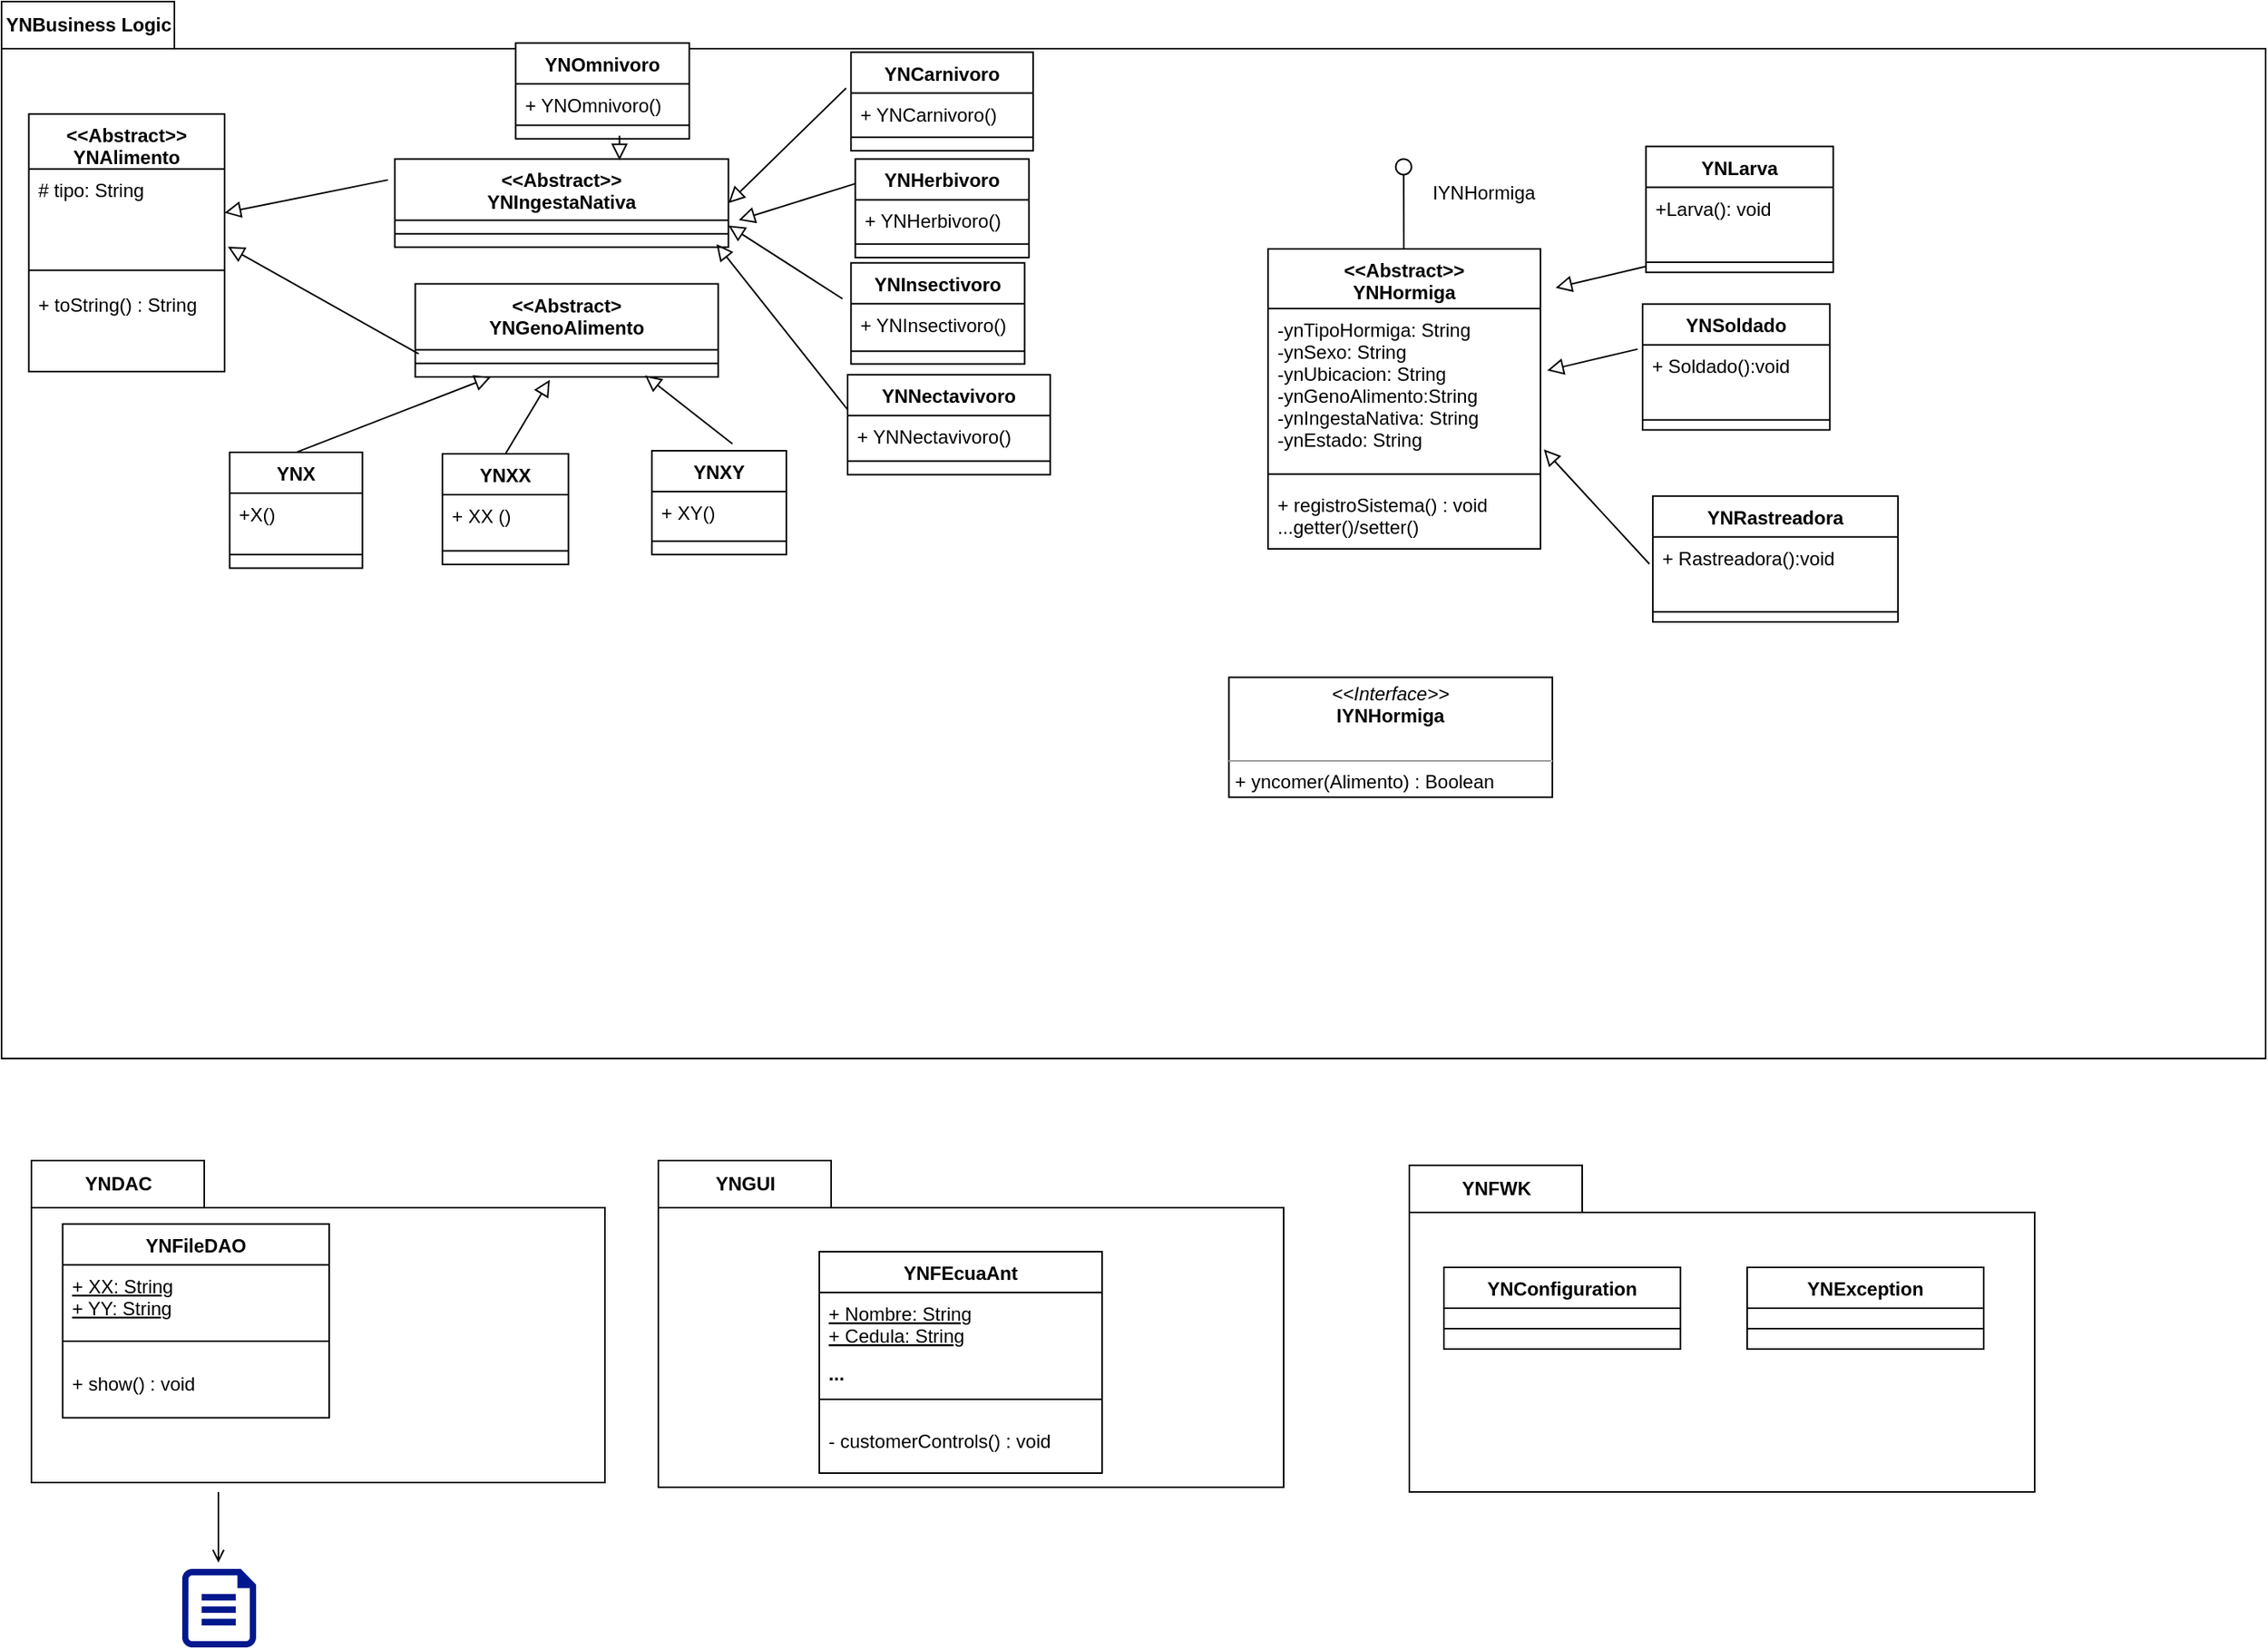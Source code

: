 <mxfile>
    <diagram id="p12yLDUV8cyeGmglDD9H" name="Page-1">
        <mxGraphModel dx="964" dy="1663" grid="0" gridSize="10" guides="1" tooltips="1" connect="1" arrows="1" fold="1" page="1" pageScale="1" pageWidth="850" pageHeight="1100" math="0" shadow="0">
            <root>
                <mxCell id="0"/>
                <mxCell id="1" parent="0"/>
                <mxCell id="2" value="YNGUI" style="shape=folder;fontStyle=1;tabWidth=110;tabHeight=30;tabPosition=left;html=1;boundedLbl=1;labelInHeader=1;container=1;collapsible=0;" parent="1" vertex="1">
                    <mxGeometry x="541" y="399" width="398" height="208" as="geometry"/>
                </mxCell>
                <mxCell id="3" value="" style="html=1;strokeColor=none;resizeWidth=1;resizeHeight=1;fillColor=none;part=1;connectable=0;allowArrows=0;deletable=0;" parent="2" vertex="1">
                    <mxGeometry width="398.0" height="145.6" relative="1" as="geometry">
                        <mxPoint y="30" as="offset"/>
                    </mxGeometry>
                </mxCell>
                <mxCell id="14" value="YNFEcuaAnt" style="swimlane;fontStyle=1;align=center;verticalAlign=top;childLayout=stackLayout;horizontal=1;startSize=26;horizontalStack=0;resizeParent=1;resizeParentMax=0;resizeLast=0;collapsible=1;marginBottom=0;" parent="2" vertex="1">
                    <mxGeometry x="102.43" y="58" width="180" height="141.003" as="geometry"/>
                </mxCell>
                <mxCell id="15" value="+ Nombre: String&#10;+ Cedula: String&#10;&#10;" style="text;strokeColor=none;fillColor=none;align=left;verticalAlign=top;spacingLeft=4;spacingRight=4;overflow=hidden;rotatable=0;points=[[0,0.5],[1,0.5]];portConstraint=eastwest;fontStyle=4" parent="14" vertex="1">
                    <mxGeometry y="26" width="180" height="38" as="geometry"/>
                </mxCell>
                <mxCell id="112" value="..." style="text;strokeColor=none;fillColor=none;align=left;verticalAlign=top;spacingLeft=4;spacingRight=4;overflow=hidden;rotatable=0;points=[[0,0.5],[1,0.5]];portConstraint=eastwest;fontStyle=1" parent="14" vertex="1">
                    <mxGeometry y="64" width="180" height="17" as="geometry"/>
                </mxCell>
                <mxCell id="16" value="" style="line;strokeWidth=1;fillColor=none;align=left;verticalAlign=middle;spacingTop=-1;spacingLeft=3;spacingRight=3;rotatable=0;labelPosition=right;points=[];portConstraint=eastwest;strokeColor=inherit;" parent="14" vertex="1">
                    <mxGeometry y="81" width="180" height="25.99" as="geometry"/>
                </mxCell>
                <mxCell id="17" value="- customerControls() : void" style="text;strokeColor=none;fillColor=none;align=left;verticalAlign=top;spacingLeft=4;spacingRight=4;overflow=hidden;rotatable=0;points=[[0,0.5],[1,0.5]];portConstraint=eastwest;" parent="14" vertex="1">
                    <mxGeometry y="106.99" width="180" height="34.013" as="geometry"/>
                </mxCell>
                <mxCell id="6" value="YNDAC" style="shape=folder;fontStyle=1;tabWidth=110;tabHeight=30;tabPosition=left;html=1;boundedLbl=1;labelInHeader=1;container=1;collapsible=0;" parent="1" vertex="1">
                    <mxGeometry x="142" y="399" width="365" height="205" as="geometry"/>
                </mxCell>
                <mxCell id="7" value="" style="html=1;strokeColor=none;resizeWidth=1;resizeHeight=1;fillColor=none;part=1;connectable=0;allowArrows=0;deletable=0;" parent="6" vertex="1">
                    <mxGeometry width="365" height="143.5" relative="1" as="geometry">
                        <mxPoint y="30" as="offset"/>
                    </mxGeometry>
                </mxCell>
                <mxCell id="18" value="YNFileDAO" style="swimlane;fontStyle=1;align=center;verticalAlign=top;childLayout=stackLayout;horizontal=1;startSize=26;horizontalStack=0;resizeParent=1;resizeParentMax=0;resizeLast=0;collapsible=1;marginBottom=0;" parent="6" vertex="1">
                    <mxGeometry x="19.864" y="40.368" width="169.663" height="123.339" as="geometry"/>
                </mxCell>
                <mxCell id="19" value="+ XX: String&#10;+ YY: String&#10;" style="text;strokeColor=none;fillColor=none;align=left;verticalAlign=top;spacingLeft=4;spacingRight=4;overflow=hidden;rotatable=0;points=[[0,0.5],[1,0.5]];portConstraint=eastwest;fontStyle=4" parent="18" vertex="1">
                    <mxGeometry y="26" width="169.663" height="35.215" as="geometry"/>
                </mxCell>
                <mxCell id="20" value="" style="line;strokeWidth=1;fillColor=none;align=left;verticalAlign=middle;spacingTop=-1;spacingLeft=3;spacingRight=3;rotatable=0;labelPosition=right;points=[];portConstraint=eastwest;strokeColor=inherit;" parent="18" vertex="1">
                    <mxGeometry y="61.215" width="169.663" height="26.909" as="geometry"/>
                </mxCell>
                <mxCell id="21" value="+ show() : void" style="text;strokeColor=none;fillColor=none;align=left;verticalAlign=top;spacingLeft=4;spacingRight=4;overflow=hidden;rotatable=0;points=[[0,0.5],[1,0.5]];portConstraint=eastwest;" parent="18" vertex="1">
                    <mxGeometry y="88.124" width="169.663" height="35.215" as="geometry"/>
                </mxCell>
                <mxCell id="8" value="" style="html=1;verticalAlign=bottom;labelBackgroundColor=none;endArrow=open;endFill=0;" parent="1" edge="1">
                    <mxGeometry width="160" relative="1" as="geometry">
                        <mxPoint x="261" y="610" as="sourcePoint"/>
                        <mxPoint x="261" y="655" as="targetPoint"/>
                    </mxGeometry>
                </mxCell>
                <mxCell id="9" value="" style="sketch=0;aspect=fixed;pointerEvents=1;shadow=0;dashed=0;html=1;strokeColor=none;labelPosition=center;verticalLabelPosition=bottom;verticalAlign=top;align=center;fillColor=#00188D;shape=mxgraph.azure.file" parent="1" vertex="1">
                    <mxGeometry x="238" y="659" width="47" height="50" as="geometry"/>
                </mxCell>
                <mxCell id="91" value="YNFWK" style="shape=folder;fontStyle=1;tabWidth=110;tabHeight=30;tabPosition=left;html=1;boundedLbl=1;labelInHeader=1;container=1;collapsible=0;" parent="1" vertex="1">
                    <mxGeometry x="1019" y="402" width="398" height="208" as="geometry"/>
                </mxCell>
                <mxCell id="92" value="" style="html=1;strokeColor=none;resizeWidth=1;resizeHeight=1;fillColor=none;part=1;connectable=0;allowArrows=0;deletable=0;" parent="91" vertex="1">
                    <mxGeometry width="398.0" height="145.6" relative="1" as="geometry">
                        <mxPoint y="30" as="offset"/>
                    </mxGeometry>
                </mxCell>
                <mxCell id="93" value="YNConfiguration" style="swimlane;fontStyle=1;align=center;verticalAlign=top;childLayout=stackLayout;horizontal=1;startSize=26;horizontalStack=0;resizeParent=1;resizeParentMax=0;resizeLast=0;collapsible=1;marginBottom=0;" parent="91" vertex="1">
                    <mxGeometry x="22.0" y="65" width="150.57" height="51.99" as="geometry"/>
                </mxCell>
                <mxCell id="95" value="" style="line;strokeWidth=1;fillColor=none;align=left;verticalAlign=middle;spacingTop=-1;spacingLeft=3;spacingRight=3;rotatable=0;labelPosition=right;points=[];portConstraint=eastwest;strokeColor=inherit;" parent="93" vertex="1">
                    <mxGeometry y="26" width="150.57" height="25.99" as="geometry"/>
                </mxCell>
                <mxCell id="97" value="YNException" style="swimlane;fontStyle=1;align=center;verticalAlign=top;childLayout=stackLayout;horizontal=1;startSize=26;horizontalStack=0;resizeParent=1;resizeParentMax=0;resizeLast=0;collapsible=1;marginBottom=0;" parent="91" vertex="1">
                    <mxGeometry x="215" y="65" width="150.57" height="51.99" as="geometry"/>
                </mxCell>
                <mxCell id="98" value="" style="line;strokeWidth=1;fillColor=none;align=left;verticalAlign=middle;spacingTop=-1;spacingLeft=3;spacingRight=3;rotatable=0;labelPosition=right;points=[];portConstraint=eastwest;strokeColor=inherit;" parent="97" vertex="1">
                    <mxGeometry y="26" width="150.57" height="25.99" as="geometry"/>
                </mxCell>
                <mxCell id="4" value="YNBusiness Logic" style="shape=folder;fontStyle=1;tabWidth=110;tabHeight=30;tabPosition=left;html=1;boundedLbl=1;labelInHeader=1;container=1;collapsible=0;" parent="1" vertex="1">
                    <mxGeometry x="123" y="-339" width="1441" height="673" as="geometry"/>
                </mxCell>
                <mxCell id="5" value="" style="html=1;strokeColor=none;resizeWidth=1;resizeHeight=1;fillColor=none;part=1;connectable=0;allowArrows=0;deletable=0;" parent="4" vertex="1">
                    <mxGeometry width="5.7" height="25.159" relative="1" as="geometry">
                        <mxPoint y="18" as="offset"/>
                    </mxGeometry>
                </mxCell>
                <mxCell id="26" value="&lt;&lt;Abstract&gt;&gt;&#10;YNIngestaNativa&#10;" style="swimlane;fontStyle=1;align=center;verticalAlign=top;childLayout=stackLayout;horizontal=1;startSize=39;horizontalStack=0;resizeParent=1;resizeParentMax=0;resizeLast=0;collapsible=1;marginBottom=0;" parent="4" vertex="1">
                    <mxGeometry x="250.279" y="100.23" width="212.358" height="56.201" as="geometry"/>
                </mxCell>
                <mxCell id="28" value="" style="line;strokeWidth=1;fillColor=none;align=left;verticalAlign=middle;spacingTop=-1;spacingLeft=3;spacingRight=3;rotatable=0;labelPosition=right;points=[];portConstraint=eastwest;strokeColor=inherit;" parent="26" vertex="1">
                    <mxGeometry y="39" width="212.358" height="17.201" as="geometry"/>
                </mxCell>
                <mxCell id="30" value="&lt;&lt;Abstract&gt;&#10;YNGenoAlimento" style="swimlane;fontStyle=1;align=center;verticalAlign=top;childLayout=stackLayout;horizontal=1;startSize=42;horizontalStack=0;resizeParent=1;resizeParentMax=0;resizeLast=0;collapsible=1;marginBottom=0;" parent="4" vertex="1">
                    <mxGeometry x="263.302" y="179.785" width="192.834" height="59.201" as="geometry"/>
                </mxCell>
                <mxCell id="32" value="" style="line;strokeWidth=1;fillColor=none;align=left;verticalAlign=middle;spacingTop=-1;spacingLeft=3;spacingRight=3;rotatable=0;labelPosition=right;points=[];portConstraint=eastwest;strokeColor=inherit;" parent="30" vertex="1">
                    <mxGeometry y="42" width="192.834" height="17.201" as="geometry"/>
                </mxCell>
                <mxCell id="38" value="YNXX" style="swimlane;fontStyle=1;align=center;verticalAlign=top;childLayout=stackLayout;horizontal=1;startSize=26;horizontalStack=0;resizeParent=1;resizeParentMax=0;resizeLast=0;collapsible=1;marginBottom=0;" parent="4" vertex="1">
                    <mxGeometry x="280.616" y="288.009" width="80.176" height="70.359" as="geometry"/>
                </mxCell>
                <mxCell id="39" value="+ XX ()" style="text;strokeColor=none;fillColor=none;align=left;verticalAlign=top;spacingLeft=4;spacingRight=4;overflow=hidden;rotatable=0;points=[[0,0.5],[1,0.5]];portConstraint=eastwest;" parent="38" vertex="1">
                    <mxGeometry y="26" width="80.176" height="27.158" as="geometry"/>
                </mxCell>
                <mxCell id="40" value="" style="line;strokeWidth=1;fillColor=none;align=left;verticalAlign=middle;spacingTop=-1;spacingLeft=3;spacingRight=3;rotatable=0;labelPosition=right;points=[];portConstraint=eastwest;strokeColor=inherit;" parent="38" vertex="1">
                    <mxGeometry y="53.158" width="80.176" height="17.201" as="geometry"/>
                </mxCell>
                <mxCell id="46" value="YNCarnivoro" style="swimlane;fontStyle=1;align=center;verticalAlign=top;childLayout=stackLayout;horizontal=1;startSize=26;horizontalStack=0;resizeParent=1;resizeParentMax=0;resizeLast=0;collapsible=1;marginBottom=0;" parent="4" vertex="1">
                    <mxGeometry x="540.646" y="32.25" width="115.93" height="62.721" as="geometry"/>
                </mxCell>
                <mxCell id="47" value="+ YNCarnivoro()" style="text;strokeColor=none;fillColor=none;align=left;verticalAlign=top;spacingLeft=4;spacingRight=4;overflow=hidden;rotatable=0;points=[[0,0.5],[1,0.5]];portConstraint=eastwest;" parent="46" vertex="1">
                    <mxGeometry y="26" width="115.93" height="19.52" as="geometry"/>
                </mxCell>
                <mxCell id="48" value="" style="line;strokeWidth=1;fillColor=none;align=left;verticalAlign=middle;spacingTop=-1;spacingLeft=3;spacingRight=3;rotatable=0;labelPosition=right;points=[];portConstraint=eastwest;strokeColor=inherit;" parent="46" vertex="1">
                    <mxGeometry y="45.52" width="115.93" height="17.201" as="geometry"/>
                </mxCell>
                <mxCell id="50" value="YNHerbivoro" style="swimlane;fontStyle=1;align=center;verticalAlign=top;childLayout=stackLayout;horizontal=1;startSize=26;horizontalStack=0;resizeParent=1;resizeParentMax=0;resizeLast=0;collapsible=1;marginBottom=0;" parent="4" vertex="1">
                    <mxGeometry x="543.355" y="100.237" width="110.513" height="62.721" as="geometry"/>
                </mxCell>
                <mxCell id="51" value="+ YNHerbivoro()" style="text;strokeColor=none;fillColor=none;align=left;verticalAlign=top;spacingLeft=4;spacingRight=4;overflow=hidden;rotatable=0;points=[[0,0.5],[1,0.5]];portConstraint=eastwest;" parent="50" vertex="1">
                    <mxGeometry y="26" width="110.513" height="19.52" as="geometry"/>
                </mxCell>
                <mxCell id="52" value="" style="line;strokeWidth=1;fillColor=none;align=left;verticalAlign=middle;spacingTop=-1;spacingLeft=3;spacingRight=3;rotatable=0;labelPosition=right;points=[];portConstraint=eastwest;strokeColor=inherit;" parent="50" vertex="1">
                    <mxGeometry y="45.52" width="110.513" height="17.201" as="geometry"/>
                </mxCell>
                <mxCell id="55" value="" style="endArrow=block;startArrow=none;endFill=0;startFill=0;endSize=8;html=1;verticalAlign=bottom;labelBackgroundColor=none;exitX=-0.027;exitY=-0.162;exitDx=0;exitDy=0;exitPerimeter=0;entryX=1;entryY=0.5;entryDx=0;entryDy=0;" parent="4" source="47" target="26" edge="1">
                    <mxGeometry width="160" relative="1" as="geometry">
                        <mxPoint x="810.662" y="176.313" as="sourcePoint"/>
                        <mxPoint x="780.342" y="212.866" as="targetPoint"/>
                    </mxGeometry>
                </mxCell>
                <mxCell id="56" value="" style="endArrow=block;startArrow=none;endFill=0;startFill=0;endSize=8;html=1;verticalAlign=bottom;labelBackgroundColor=none;exitX=0;exitY=0.25;exitDx=0;exitDy=0;" parent="4" source="50" edge="1">
                    <mxGeometry width="160" relative="1" as="geometry">
                        <mxPoint x="589.427" y="273.312" as="sourcePoint"/>
                        <mxPoint x="469.138" y="139.183" as="targetPoint"/>
                    </mxGeometry>
                </mxCell>
                <mxCell id="58" value="" style="endArrow=block;startArrow=none;endFill=0;startFill=0;endSize=8;html=1;verticalAlign=bottom;labelBackgroundColor=none;exitX=0.5;exitY=0;exitDx=0;exitDy=0;entryX=0.25;entryY=1;entryDx=0;entryDy=0;" parent="4" source="34" target="30" edge="1">
                    <mxGeometry width="160" relative="1" as="geometry">
                        <mxPoint x="459.588" y="434.332" as="sourcePoint"/>
                        <mxPoint x="354.291" y="330.931" as="targetPoint"/>
                    </mxGeometry>
                </mxCell>
                <mxCell id="34" value="YNX" style="swimlane;fontStyle=1;align=center;verticalAlign=top;childLayout=stackLayout;horizontal=1;startSize=26;horizontalStack=0;resizeParent=1;resizeParentMax=0;resizeLast=0;collapsible=1;marginBottom=0;" parent="4" vertex="1">
                    <mxGeometry x="145.183" y="287.029" width="84.51" height="73.754" as="geometry"/>
                </mxCell>
                <mxCell id="35" value="+X()" style="text;strokeColor=none;fillColor=none;align=left;verticalAlign=top;spacingLeft=4;spacingRight=4;overflow=hidden;rotatable=0;points=[[0,0.5],[1,0.5]];portConstraint=eastwest;" parent="34" vertex="1">
                    <mxGeometry y="26" width="84.51" height="30.552" as="geometry"/>
                </mxCell>
                <mxCell id="36" value="" style="line;strokeWidth=1;fillColor=none;align=left;verticalAlign=middle;spacingTop=-1;spacingLeft=3;spacingRight=3;rotatable=0;labelPosition=right;points=[];portConstraint=eastwest;strokeColor=inherit;" parent="34" vertex="1">
                    <mxGeometry y="56.552" width="84.51" height="17.201" as="geometry"/>
                </mxCell>
                <mxCell id="63" value="" style="endArrow=block;startArrow=none;endFill=0;startFill=0;endSize=8;html=1;verticalAlign=bottom;labelBackgroundColor=none;entryX=0.444;entryY=1.109;entryDx=0;entryDy=0;exitX=0.5;exitY=0;exitDx=0;exitDy=0;entryPerimeter=0;" parent="4" source="38" target="32" edge="1">
                    <mxGeometry width="160" relative="1" as="geometry">
                        <mxPoint x="657.466" y="427.882" as="sourcePoint"/>
                        <mxPoint x="923.963" y="414.981" as="targetPoint"/>
                    </mxGeometry>
                </mxCell>
                <mxCell id="65" value="" style="endArrow=block;startArrow=none;endFill=0;startFill=0;endSize=8;html=1;verticalAlign=bottom;labelBackgroundColor=none;entryX=1;entryY=0.5;entryDx=0;entryDy=0;" parent="4" target="23" edge="1">
                    <mxGeometry width="160" relative="1" as="geometry">
                        <mxPoint x="245.895" y="113.559" as="sourcePoint"/>
                        <mxPoint x="154.935" y="150.564" as="targetPoint"/>
                    </mxGeometry>
                </mxCell>
                <mxCell id="66" value="" style="endArrow=block;startArrow=none;endFill=0;startFill=0;endSize=8;html=1;verticalAlign=bottom;labelBackgroundColor=none;entryX=1.017;entryY=0.885;entryDx=0;entryDy=0;entryPerimeter=0;" parent="4" target="23" edge="1">
                    <mxGeometry width="160" relative="1" as="geometry">
                        <mxPoint x="265.447" y="224.333" as="sourcePoint"/>
                        <mxPoint x="382.719" y="383.18" as="targetPoint"/>
                    </mxGeometry>
                </mxCell>
                <mxCell id="22" value="&lt;&lt;Abstract&gt;&gt;&#10;YNAlimento&#10;&#10;&#10;&#10;&#10;&#10;&#10;&#10;&#10;&#10;&#10;&#10;&#10;&#10;&#10;&#10;&#10;&#10;&#10;&#10;&#10;&#10;" style="swimlane;fontStyle=1;align=center;verticalAlign=top;childLayout=stackLayout;horizontal=1;startSize=35;horizontalStack=0;resizeParent=1;resizeParentMax=0;resizeLast=0;collapsible=1;marginBottom=0;" parent="4" vertex="1">
                    <mxGeometry x="17.335" y="71.601" width="124.598" height="164.01" as="geometry"/>
                </mxCell>
                <mxCell id="23" value="# tipo: String" style="text;strokeColor=none;fillColor=none;align=left;verticalAlign=top;spacingLeft=4;spacingRight=4;overflow=hidden;rotatable=0;points=[[0,0.5],[1,0.5]];portConstraint=eastwest;" parent="22" vertex="1">
                    <mxGeometry y="35" width="124.598" height="55.904" as="geometry"/>
                </mxCell>
                <mxCell id="24" value="" style="line;strokeWidth=1;fillColor=none;align=left;verticalAlign=middle;spacingTop=-1;spacingLeft=3;spacingRight=3;rotatable=0;labelPosition=right;points=[];portConstraint=eastwest;strokeColor=inherit;" parent="22" vertex="1">
                    <mxGeometry y="90.904" width="124.598" height="17.201" as="geometry"/>
                </mxCell>
                <mxCell id="25" value="+ toString() : String" style="text;strokeColor=none;fillColor=none;align=left;verticalAlign=top;spacingLeft=4;spacingRight=4;overflow=hidden;rotatable=0;points=[[0,0.5],[1,0.5]];portConstraint=eastwest;" parent="22" vertex="1">
                    <mxGeometry y="108.105" width="124.598" height="55.904" as="geometry"/>
                </mxCell>
                <mxCell id="67" value="&lt;&lt;Abstract&gt;&gt;&#10;YNHormiga" style="swimlane;fontStyle=1;align=center;verticalAlign=top;childLayout=stackLayout;horizontal=1;startSize=38;horizontalStack=0;resizeParent=1;resizeParentMax=0;resizeLast=0;collapsible=1;marginBottom=0;" parent="4" vertex="1">
                    <mxGeometry x="806.093" y="157.511" width="173.353" height="191.036" as="geometry"/>
                </mxCell>
                <mxCell id="68" value="-ynTipoHormiga: String&#10;-ynSexo: String&#10;-ynUbicacion: String&#10;-ynGenoAlimento:String&#10;-ynIngestaNativa: String&#10;-ynEstado: String" style="text;strokeColor=none;fillColor=none;align=left;verticalAlign=top;spacingLeft=4;spacingRight=4;overflow=hidden;rotatable=0;points=[[0,0.5],[1,0.5]];portConstraint=eastwest;" parent="67" vertex="1">
                    <mxGeometry y="38" width="173.353" height="98.942" as="geometry"/>
                </mxCell>
                <mxCell id="69" value="" style="line;strokeWidth=1;fillColor=none;align=left;verticalAlign=middle;spacingTop=-1;spacingLeft=3;spacingRight=3;rotatable=0;labelPosition=right;points=[];portConstraint=eastwest;strokeColor=inherit;" parent="67" vertex="1">
                    <mxGeometry y="136.942" width="173.353" height="12.728" as="geometry"/>
                </mxCell>
                <mxCell id="70" value="+ registroSistema() : void&#10;...getter()/setter()" style="text;strokeColor=none;fillColor=none;align=left;verticalAlign=top;spacingLeft=4;spacingRight=4;overflow=hidden;rotatable=0;points=[[0,0.5],[1,0.5]];portConstraint=eastwest;" parent="67" vertex="1">
                    <mxGeometry y="149.67" width="173.353" height="41.366" as="geometry"/>
                </mxCell>
                <mxCell id="71" value="YNLarva" style="swimlane;fontStyle=1;align=center;verticalAlign=top;childLayout=stackLayout;horizontal=1;startSize=26;horizontalStack=0;resizeParent=1;resizeParentMax=0;resizeLast=0;collapsible=1;marginBottom=0;" parent="4" vertex="1">
                    <mxGeometry x="1046.621" y="92.279" width="119.18" height="80.095" as="geometry"/>
                </mxCell>
                <mxCell id="72" value="+Larva(): void" style="text;strokeColor=none;fillColor=none;align=left;verticalAlign=top;spacingLeft=4;spacingRight=4;overflow=hidden;rotatable=0;points=[[0,0.5],[1,0.5]];portConstraint=eastwest;" parent="71" vertex="1">
                    <mxGeometry y="26" width="119.18" height="41.366" as="geometry"/>
                </mxCell>
                <mxCell id="73" value="" style="line;strokeWidth=1;fillColor=none;align=left;verticalAlign=middle;spacingTop=-1;spacingLeft=3;spacingRight=3;rotatable=0;labelPosition=right;points=[];portConstraint=eastwest;strokeColor=inherit;" parent="71" vertex="1">
                    <mxGeometry y="67.366" width="119.18" height="12.728" as="geometry"/>
                </mxCell>
                <mxCell id="78" value="YNRastreadora" style="swimlane;fontStyle=1;align=center;verticalAlign=top;childLayout=stackLayout;horizontal=1;startSize=26;horizontalStack=0;resizeParent=1;resizeParentMax=0;resizeLast=0;collapsible=1;marginBottom=0;" parent="4" vertex="1">
                    <mxGeometry x="1050.955" y="314.927" width="156.018" height="80.095" as="geometry"/>
                </mxCell>
                <mxCell id="79" value="+ Rastreadora():void " style="text;strokeColor=none;fillColor=none;align=left;verticalAlign=top;spacingLeft=4;spacingRight=4;overflow=hidden;rotatable=0;points=[[0,0.5],[1,0.5]];portConstraint=eastwest;" parent="78" vertex="1">
                    <mxGeometry y="26" width="156.018" height="41.366" as="geometry"/>
                </mxCell>
                <mxCell id="80" value="" style="line;strokeWidth=1;fillColor=none;align=left;verticalAlign=middle;spacingTop=-1;spacingLeft=3;spacingRight=3;rotatable=0;labelPosition=right;points=[];portConstraint=eastwest;strokeColor=inherit;" parent="78" vertex="1">
                    <mxGeometry y="67.366" width="156.018" height="12.728" as="geometry"/>
                </mxCell>
                <mxCell id="75" value="YNSoldado" style="swimlane;fontStyle=1;align=center;verticalAlign=top;childLayout=stackLayout;horizontal=1;startSize=26;horizontalStack=0;resizeParent=1;resizeParentMax=0;resizeLast=0;collapsible=1;marginBottom=0;" parent="4" vertex="1">
                    <mxGeometry x="1044.454" y="192.653" width="119.18" height="80.095" as="geometry"/>
                </mxCell>
                <mxCell id="76" value="+ Soldado():void" style="text;strokeColor=none;fillColor=none;align=left;verticalAlign=top;spacingLeft=4;spacingRight=4;overflow=hidden;rotatable=0;points=[[0,0.5],[1,0.5]];portConstraint=eastwest;" parent="75" vertex="1">
                    <mxGeometry y="26" width="119.18" height="41.366" as="geometry"/>
                </mxCell>
                <mxCell id="77" value="" style="line;strokeWidth=1;fillColor=none;align=left;verticalAlign=middle;spacingTop=-1;spacingLeft=3;spacingRight=3;rotatable=0;labelPosition=right;points=[];portConstraint=eastwest;strokeColor=inherit;" parent="75" vertex="1">
                    <mxGeometry y="67.366" width="119.18" height="12.728" as="geometry"/>
                </mxCell>
                <mxCell id="83" value="" style="endArrow=block;startArrow=none;endFill=0;startFill=0;endSize=8;html=1;verticalAlign=bottom;labelBackgroundColor=none;exitX=-0.027;exitY=-0.162;exitDx=0;exitDy=0;exitPerimeter=0;entryX=1;entryY=0.5;entryDx=0;entryDy=0;" parent="4" edge="1">
                    <mxGeometry width="160" relative="1" as="geometry">
                        <mxPoint x="1046.623" y="168.644" as="sourcePoint"/>
                        <mxPoint x="989.1" y="182.244" as="targetPoint"/>
                    </mxGeometry>
                </mxCell>
                <mxCell id="82" value="" style="endArrow=block;startArrow=none;endFill=0;startFill=0;endSize=8;html=1;verticalAlign=bottom;labelBackgroundColor=none;exitX=-0.027;exitY=-0.162;exitDx=0;exitDy=0;exitPerimeter=0;entryX=1;entryY=0.5;entryDx=0;entryDy=0;" parent="4" edge="1">
                    <mxGeometry width="160" relative="1" as="geometry">
                        <mxPoint x="1041.303" y="221.299" as="sourcePoint"/>
                        <mxPoint x="983.78" y="234.899" as="targetPoint"/>
                    </mxGeometry>
                </mxCell>
                <mxCell id="81" value="" style="endArrow=block;startArrow=none;endFill=0;startFill=0;endSize=8;html=1;verticalAlign=bottom;labelBackgroundColor=none;" parent="4" edge="1">
                    <mxGeometry width="160" relative="1" as="geometry">
                        <mxPoint x="1048.788" y="358.141" as="sourcePoint"/>
                        <mxPoint x="981.614" y="285.155" as="targetPoint"/>
                    </mxGeometry>
                </mxCell>
                <mxCell id="87" value="" style="rounded=0;orthogonalLoop=1;jettySize=auto;html=1;endArrow=none;endFill=0;sketch=0;sourcePerimeterSpacing=0;targetPerimeterSpacing=0;" parent="4" source="67" target="89" edge="1">
                    <mxGeometry relative="1" as="geometry">
                        <mxPoint x="876.518" y="130.463" as="sourcePoint"/>
                    </mxGeometry>
                </mxCell>
                <mxCell id="89" value="" style="ellipse;whiteSpace=wrap;html=1;align=center;aspect=fixed;resizable=0;points=[];outlineConnect=0;sketch=0;" parent="4" vertex="1">
                    <mxGeometry x="887.353" y="100.234" width="10" height="10" as="geometry"/>
                </mxCell>
                <mxCell id="90" value="IYNHormiga" style="text;html=1;align=center;verticalAlign=middle;resizable=0;points=[];autosize=1;strokeColor=none;fillColor=none;" parent="4" vertex="1">
                    <mxGeometry x="901.438" y="109.478" width="83" height="26" as="geometry"/>
                </mxCell>
                <mxCell id="42" value="YNXY" style="swimlane;fontStyle=1;align=center;verticalAlign=top;childLayout=stackLayout;horizontal=1;startSize=26;horizontalStack=0;resizeParent=1;resizeParentMax=0;resizeLast=0;collapsible=1;marginBottom=0;" parent="4" vertex="1">
                    <mxGeometry x="413.881" y="286.049" width="85.593" height="66.116" as="geometry"/>
                </mxCell>
                <mxCell id="43" value="+ XY()" style="text;strokeColor=none;fillColor=none;align=left;verticalAlign=top;spacingLeft=4;spacingRight=4;overflow=hidden;rotatable=0;points=[[0,0.5],[1,0.5]];portConstraint=eastwest;" parent="42" vertex="1">
                    <mxGeometry y="26" width="85.593" height="22.914" as="geometry"/>
                </mxCell>
                <mxCell id="44" value="" style="line;strokeWidth=1;fillColor=none;align=left;verticalAlign=middle;spacingTop=-1;spacingLeft=3;spacingRight=3;rotatable=0;labelPosition=right;points=[];portConstraint=eastwest;strokeColor=inherit;" parent="42" vertex="1">
                    <mxGeometry y="48.914" width="85.593" height="17.201" as="geometry"/>
                </mxCell>
                <mxCell id="102" value="YNNectavivoro" style="swimlane;fontStyle=1;align=center;verticalAlign=top;childLayout=stackLayout;horizontal=1;startSize=26;horizontalStack=0;resizeParent=1;resizeParentMax=0;resizeLast=0;collapsible=1;marginBottom=0;" parent="4" vertex="1">
                    <mxGeometry x="538.479" y="237.68" width="128.932" height="63.569" as="geometry"/>
                </mxCell>
                <mxCell id="103" value="+ YNNectavivoro()" style="text;strokeColor=none;fillColor=none;align=left;verticalAlign=top;spacingLeft=4;spacingRight=4;overflow=hidden;rotatable=0;points=[[0,0.5],[1,0.5]];portConstraint=eastwest;" parent="102" vertex="1">
                    <mxGeometry y="26" width="128.932" height="20.368" as="geometry"/>
                </mxCell>
                <mxCell id="104" value="" style="line;strokeWidth=1;fillColor=none;align=left;verticalAlign=middle;spacingTop=-1;spacingLeft=3;spacingRight=3;rotatable=0;labelPosition=right;points=[];portConstraint=eastwest;strokeColor=inherit;" parent="102" vertex="1">
                    <mxGeometry y="46.368" width="128.932" height="17.201" as="geometry"/>
                </mxCell>
                <mxCell id="99" value="YNInsectivoro" style="swimlane;fontStyle=1;align=center;verticalAlign=top;childLayout=stackLayout;horizontal=1;startSize=26;horizontalStack=0;resizeParent=1;resizeParentMax=0;resizeLast=0;collapsible=1;marginBottom=0;" parent="4" vertex="1">
                    <mxGeometry x="540.646" y="166.339" width="110.513" height="64.416" as="geometry"/>
                </mxCell>
                <mxCell id="100" value="+ YNInsectivoro()" style="text;strokeColor=none;fillColor=none;align=left;verticalAlign=top;spacingLeft=4;spacingRight=4;overflow=hidden;rotatable=0;points=[[0,0.5],[1,0.5]];portConstraint=eastwest;" parent="99" vertex="1">
                    <mxGeometry y="26" width="110.513" height="22.066" as="geometry"/>
                </mxCell>
                <mxCell id="101" value="" style="line;strokeWidth=1;fillColor=none;align=left;verticalAlign=middle;spacingTop=-1;spacingLeft=3;spacingRight=3;rotatable=0;labelPosition=right;points=[];portConstraint=eastwest;strokeColor=inherit;" parent="99" vertex="1">
                    <mxGeometry y="48.066" width="110.513" height="16.351" as="geometry"/>
                </mxCell>
                <mxCell id="105" value="YNOmnivoro" style="swimlane;fontStyle=1;align=center;verticalAlign=top;childLayout=stackLayout;horizontal=1;startSize=26;horizontalStack=0;resizeParent=1;resizeParentMax=0;resizeLast=0;collapsible=1;marginBottom=0;" parent="4" vertex="1">
                    <mxGeometry x="327.205" y="26.313" width="110.513" height="61.023" as="geometry"/>
                </mxCell>
                <mxCell id="106" value="+ YNOmnivoro()" style="text;strokeColor=none;fillColor=none;align=left;verticalAlign=top;spacingLeft=4;spacingRight=4;overflow=hidden;rotatable=0;points=[[0,0.5],[1,0.5]];portConstraint=eastwest;" parent="105" vertex="1">
                    <mxGeometry y="26" width="110.513" height="17.822" as="geometry"/>
                </mxCell>
                <mxCell id="107" value="" style="line;strokeWidth=1;fillColor=none;align=left;verticalAlign=middle;spacingTop=-1;spacingLeft=3;spacingRight=3;rotatable=0;labelPosition=right;points=[];portConstraint=eastwest;strokeColor=inherit;" parent="105" vertex="1">
                    <mxGeometry y="43.822" width="110.513" height="17.201" as="geometry"/>
                </mxCell>
                <mxCell id="109" value="" style="endArrow=block;startArrow=none;endFill=0;startFill=0;endSize=8;html=1;verticalAlign=bottom;labelBackgroundColor=none;" parent="4" edge="1">
                    <mxGeometry width="160" relative="1" as="geometry">
                        <mxPoint x="535.229" y="189.255" as="sourcePoint"/>
                        <mxPoint x="462.637" y="142.578" as="targetPoint"/>
                    </mxGeometry>
                </mxCell>
                <mxCell id="110" value="" style="endArrow=block;startArrow=none;endFill=0;startFill=0;endSize=8;html=1;verticalAlign=bottom;labelBackgroundColor=none;" parent="4" edge="1">
                    <mxGeometry width="160" relative="1" as="geometry">
                        <mxPoint x="538.479" y="259.873" as="sourcePoint"/>
                        <mxPoint x="455.053" y="154.459" as="targetPoint"/>
                    </mxGeometry>
                </mxCell>
                <mxCell id="111" value="" style="endArrow=block;startArrow=none;endFill=0;startFill=0;endSize=8;html=1;verticalAlign=bottom;labelBackgroundColor=none;exitX=0.598;exitY=0.888;exitDx=0;exitDy=0;exitPerimeter=0;" parent="4" source="107" edge="1">
                    <mxGeometry width="160" relative="1" as="geometry">
                        <mxPoint x="443.255" y="29.707" as="sourcePoint"/>
                        <mxPoint x="393.295" y="100.992" as="targetPoint"/>
                    </mxGeometry>
                </mxCell>
                <mxCell id="64" value="" style="endArrow=block;startArrow=none;endFill=0;startFill=0;endSize=8;html=1;verticalAlign=bottom;labelBackgroundColor=none;" parent="4" edge="1">
                    <mxGeometry width="160" relative="1" as="geometry">
                        <mxPoint x="465.168" y="281.61" as="sourcePoint"/>
                        <mxPoint x="409.547" y="238.048" as="targetPoint"/>
                    </mxGeometry>
                </mxCell>
                <mxCell id="113" value="&lt;p style=&quot;margin:0px;margin-top:4px;text-align:center;&quot;&gt;&lt;i&gt;&amp;lt;&amp;lt;Interface&amp;gt;&amp;gt;&lt;/i&gt;&lt;br&gt;&lt;b&gt;IYNHormiga&lt;/b&gt;&lt;/p&gt;&lt;p style=&quot;margin:0px;margin-left:4px;&quot;&gt;&lt;br&gt;&lt;/p&gt;&lt;hr size=&quot;1&quot;&gt;&lt;p style=&quot;margin:0px;margin-left:4px;&quot;&gt;+ yncomer(Alimento) : Boolean&lt;br&gt;&lt;/p&gt;" style="verticalAlign=top;align=left;overflow=fill;fontSize=12;fontFamily=Helvetica;html=1;" parent="4" vertex="1">
                    <mxGeometry x="781.174" y="430.279" width="205.857" height="76.381" as="geometry"/>
                </mxCell>
            </root>
        </mxGraphModel>
    </diagram>
</mxfile>